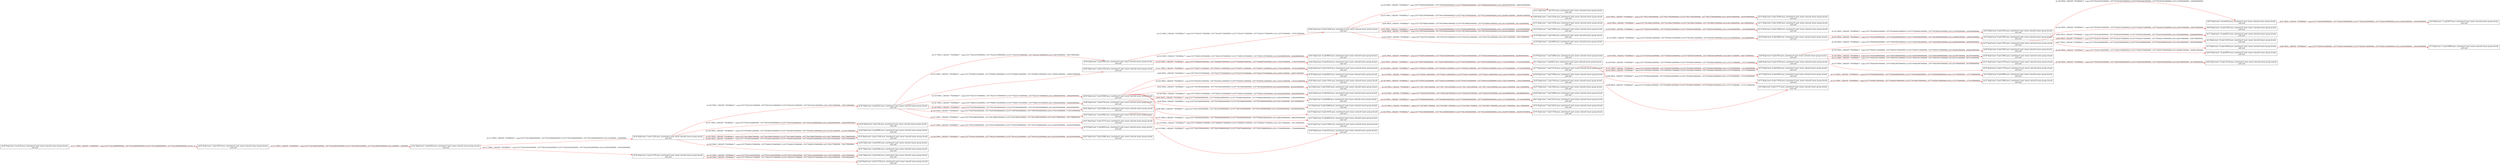 digraph  {
rankdir=LR
"8"[color=black,label="id:8 HopCount: 8 pid:1632 proc_starttime:0 cmd: owner uid:null owner group id:null,\n null null", shape=box,style=solid];
"37"[color=black,label="id:37 HopCount: 9 pid:11952 proc_starttime:0 cmd: owner uid:null owner group id:null,\n null null", shape=box,style=solid];
"8" -> "37" [id=128,__obj="PROC_CREATE"color=red,label="id:128 PROC_CREATE **NORMAL**  seqs:[1557792953803000000, 1557792953803000000] T:[1557792953803000000, 1557792953803000000] relT:[-826904000000, -826904000000]",style=solid];
"49"[color=black,label="id:49 HopCount: 9 pid:1920 proc_starttime:0 cmd: owner uid:null owner group id:null,\n null null", shape=box,style=solid];
"8" -> "49" [id=129,__obj="PROC_CREATE"color=red,label="id:129 PROC_CREATE **NORMAL**  seqs:[1557792953734000000, 1557792953734000000] T:[1557792953734000000, 1557792953734000000] relT:[-826835000000, -826835000000]",style=solid];
"50"[color=black,label="id:50 HopCount: 9 pid:12892 proc_starttime:0 cmd: owner uid:null owner group id:null,\n null null", shape=box,style=solid];
"8" -> "50" [id=130,__obj="PROC_CREATE"color=red,label="id:130 PROC_CREATE **NORMAL**  seqs:[1557792953906000000, 1557792953906000000] T:[1557792953906000000, 1557792953906000000] relT:[-827007000000, -827007000000]",style=solid];
"51"[color=black,label="id:51 HopCount: 9 pid:11076 proc_starttime:0 cmd: owner uid:null owner group id:null,\n null null", shape=box,style=solid];
"8" -> "51" [id=131,__obj="PROC_CREATE"color=red,label="id:131 PROC_CREATE **NORMAL**  seqs:[1557792953911000000, 1557792953911000000] T:[1557792953911000000, 1557792953911000000] relT:[-827012000000, -827012000000]",style=solid];
"29"[color=black,label="id:29 HopCount: 8 pid:5800 proc_starttime:0 cmd: owner uid:null owner group id:null,\n null null", shape=box,style=solid];
"52"[color=black,label="id:52 HopCount: 9 pid:1020 proc_starttime:0 cmd: owner uid:null owner group id:null,\n null null", shape=box,style=solid];
"29" -> "52" [id=132,__obj="PROC_CREATE"color=red,label="id:132 PROC_CREATE **NORMAL**  seqs:[1557792360491000000, 1557792360491000000] T:[1557792360491000000, 1557792360491000000] relT:[-233592000000, -233592000000]",style=solid];
"56"[color=black,label="id:56 HopCount: 5 pid:9296 proc_starttime:0 cmd: owner uid:null owner group id:null,\n null null", shape=box,style=solid];
"46"[color=black,label="id:46 HopCount: 6 pid:11636 proc_starttime:0 cmd: owner uid:null owner group id:null,\n null null", shape=box,style=solid];
"56" -> "46" [id=133,__obj="PROC_CREATE"color=red,label="id:133 PROC_CREATE **NORMAL**  seqs:[1557792234772000000, 1557792234772000000] T:[1557792234772000000, 1557792234772000000] relT:[-107873000000, -107873000000]",style=solid];
"78"[color=black,label="id:78 HopCount: 6 pid:8424 proc_starttime:0 cmd: owner uid:null owner group id:null,\n null null", shape=box,style=solid];
"54"[color=black,label="id:54 HopCount: 7 pid:13004 proc_starttime:0 cmd: owner uid:null owner group id:null,\n null null", shape=box,style=solid];
"78" -> "54" [id=134,__obj="PROC_CREATE"color=red,label="id:134 PROC_CREATE **NORMAL**  seqs:[1557792361146000000, 1557792361146000000] T:[1557792361146000000, 1557792361146000000] relT:[-234247000000, -234247000000]",style=solid];
"22"[color=black,label="id:22 HopCount: 4 pid:6232 proc_starttime:0 cmd: owner uid:null owner group id:null,\n null null", shape=box,style=solid];
"48"[color=black,label="id:48 HopCount: 5 pid:11352 proc_starttime:0 cmd: owner uid:null owner group id:null,\n null null", shape=box,style=solid];
"22" -> "48" [id=135,__obj="PROC_CREATE"color=red,label="id:135 PROC_CREATE **NORMAL**  seqs:[1557793496314000000, 1557793496314000000] T:[1557793496314000000, 1557793496314000000] relT:[-1369415000000, -1369415000000]",style=solid];
"20"[color=black,label="id:20 HopCount: 6 pid:11932 proc_starttime:0 cmd: owner uid:null owner group id:null,\n null null", shape=box,style=solid];
"55"[color=black,label="id:55 HopCount: 7 pid:7104 proc_starttime:0 cmd: owner uid:null owner group id:null,\n null null", shape=box,style=solid];
"20" -> "55" [id=136,__obj="PROC_CREATE"color=red,label="id:136 PROC_CREATE **NORMAL**  seqs:[1557793451032000000, 1557793451032000000] T:[1557793451032000000, 1557793451032000000] relT:[-1324133000000, -1324133000000]",style=solid];
"22" -> "56" [id=137,__obj="PROC_CREATE"color=red,label="id:137 PROC_CREATE **NORMAL**  seqs:[1557792233278000000, 1557792233278000000] T:[1557792233278000000, 1557792233278000000] relT:[-106379000000, -106379000000]",style=solid];
"0"[color=black,label="id:0 HopCount: 6 pid:10424 proc_starttime:0 cmd: owner uid:null owner group id:null,\n null null", shape=box,style=solid];
"57"[color=black,label="id:57 HopCount: 7 pid:1064 proc_starttime:0 cmd: owner uid:null owner group id:null,\n null null", shape=box,style=solid];
"0" -> "57" [id=138,__obj="PROC_CREATE"color=red,label="id:138 PROC_CREATE **NORMAL**  seqs:[1557792772051000000, 1557792772051000000] T:[1557792772051000000, 1557792772051000000] relT:[-645152000000, -645152000000]",style=solid];
"58"[color=black,label="id:58 HopCount: 5 pid:12908 proc_starttime:0 cmd: owner uid:null owner group id:null,\n null null", shape=box,style=solid];
"22" -> "58" [id=139,__obj="PROC_CREATE"color=red,label="id:139 PROC_CREATE **NORMAL**  seqs:[1557792233719000000, 1557792233719000000] T:[1557792233719000000, 1557792233719000000] relT:[-106820000000, -106820000000]",style=solid];
"23"[color=black,label="id:23 HopCount: 6 pid:5544 proc_starttime:0 cmd: owner uid:null owner group id:null,\n null null", shape=box,style=solid];
"59"[color=black,label="id:59 HopCount: 7 pid:10860 proc_starttime:0 cmd: owner uid:null owner group id:null,\n null null", shape=box,style=solid];
"23" -> "59" [id=140,__obj="PROC_CREATE"color=red,label="id:140 PROC_CREATE **NORMAL**  seqs:[1557792952387000000, 1557792952387000000] T:[1557792952387000000, 1557792952387000000] relT:[-825488000000, -825488000000]",style=solid];
"60"[color=black,label="id:60 HopCount: 5 pid:5724 proc_starttime:0 cmd: owner uid:null owner group id:null,\n null null", shape=box,style=solid];
"22" -> "60" [id=141,__obj="PROC_CREATE"color=red,label="id:141 PROC_CREATE **NORMAL**  seqs:[1557792891161000000, 1557792891161000000] T:[1557792891161000000, 1557792891161000000] relT:[-764262000000, -764262000000]",style=solid];
"62"[color=black,label="id:62 HopCount: 5 pid:10060 proc_starttime:0 cmd: owner uid:null owner group id:null,\n null null", shape=box,style=solid];
"22" -> "62" [id=142,__obj="PROC_CREATE"color=red,label="id:142 PROC_CREATE **NORMAL**  seqs:[1557792769349000000, 1557792769349000000] T:[1557792769349000000, 1557792769349000000] relT:[-642450000000, -642450000000]",style=solid];
"53"[color=black,label="id:53 HopCount: 9 pid:7692 proc_starttime:0 cmd: owner uid:null owner group id:null,\n null null", shape=box,style=solid];
"29" -> "53" [id=143,__obj="PROC_CREATE"color=red,label="id:143 PROC_CREATE **NORMAL**  seqs:[1557792362960000000, 1557792362960000000] T:[1557792362960000000, 1557792362960000000] relT:[-236061000000, -236061000000]",style=solid];
"64"[color=black,label="id:64 HopCount: 10 pid:9952 proc_starttime:0 cmd: owner uid:null owner group id:null,\n null null", shape=box,style=solid];
"49" -> "64" [id=144,__obj="PROC_CREATE"color=red,label="id:144 PROC_CREATE **NORMAL**  seqs:[1557792953766000000, 1557792953766000000] T:[1557792953766000000, 1557792953766000000] relT:[-826867000000, -826867000000]",style=solid];
"21"[color=black,label="id:21 HopCount: 7 pid:7612 proc_starttime:0 cmd: owner uid:null owner group id:null,\n null null", shape=box,style=solid];
"46" -> "21" [id=145,__obj="PROC_CREATE"color=red,label="id:145 PROC_CREATE **NORMAL**  seqs:[1557795009259000000, 1557795009259000000] T:[1557795009259000000, 1557795009259000000] relT:[-2882360000000, -2882360000000]",style=solid];
"65"[color=black,label="id:65 HopCount: 10 pid:12136 proc_starttime:0 cmd: owner uid:null owner group id:null,\n null null", shape=box,style=solid];
"51" -> "65" [id=146,__obj="PROC_CREATE"color=red,label="id:146 PROC_CREATE **NORMAL**  seqs:[1557792953945000000, 1557792953945000000] T:[1557792953945000000, 1557792953945000000] relT:[-827046000000, -827046000000]",style=solid];
"66"[color=black,label="id:66 HopCount: 7 pid:13220 proc_starttime:0 cmd: owner uid:null owner group id:null,\n null null", shape=box,style=solid];
"46" -> "66" [id=147,__obj="PROC_CREATE"color=red,label="id:147 PROC_CREATE **NORMAL**  seqs:[1557794155950000000, 1557794155950000000] T:[1557794155950000000, 1557794155950000000] relT:[-2029051000000, -2029051000000]",style=solid];
"67"[color=black,label="id:67 HopCount: 10 pid:832 proc_starttime:0 cmd: owner uid:null owner group id:null,\n null null", shape=box,style=solid];
"53" -> "67" [id=148,__obj="PROC_CREATE"color=red,label="id:148 PROC_CREATE **NORMAL**  seqs:[1557792363281000000, 1557792363281000000] T:[1557792363281000000, 1557792363281000000] relT:[-236382000000, -236382000000]",style=solid];
"77"[color=black,label="id:77 HopCount: 7 pid:13136 proc_starttime:0 cmd: owner uid:null owner group id:null,\n null null", shape=box,style=solid];
"68"[color=black,label="id:68 HopCount: 8 pid:12700 proc_starttime:0 cmd: owner uid:null owner group id:null,\n null null", shape=box,style=solid];
"77" -> "68" [id=149,__obj="PROC_CREATE"color=red,label="id:149 PROC_CREATE **NORMAL**  seqs:[1557793500612000000, 1557793500612000000] T:[1557793500612000000, 1557793500612000000] relT:[-1373713000000, -1373713000000]",style=solid];
"69"[color=black,label="id:69 HopCount: 10 pid:1504 proc_starttime:0 cmd: owner uid:null owner group id:null,\n null null", shape=box,style=solid];
"53" -> "69" [id=150,__obj="PROC_CREATE"color=red,label="id:150 PROC_CREATE **NORMAL**  seqs:[1557792363272000000, 1557792363272000000] T:[1557792363272000000, 1557792363272000000] relT:[-236373000000, -236373000000]",style=solid];
"70"[color=black,label="id:70 HopCount: 8 pid:6320 proc_starttime:0 cmd: owner uid:null owner group id:null,\n null null", shape=box,style=solid];
"77" -> "70" [id=151,__obj="PROC_CREATE"color=red,label="id:151 PROC_CREATE **NORMAL**  seqs:[1557793500335000000, 1557793500335000000] T:[1557793500335000000, 1557793500335000000] relT:[-1373436000000, -1373436000000]",style=solid];
"2"[color=black,label="id:2 HopCount: 6 pid:8088 proc_starttime:0 cmd: owner uid:null owner group id:null,\n null null", shape=box,style=solid];
"61"[color=black,label="id:61 HopCount: 7 pid:12272 proc_starttime:0 cmd: owner uid:null owner group id:null,\n null null", shape=box,style=solid];
"2" -> "61" [id=152,__obj="PROC_CREATE"color=red,label="id:152 PROC_CREATE **NORMAL**  seqs:[1557793498544000000, 1557793498544000000] T:[1557793498544000000, 1557793498544000000] relT:[-1371645000000, -1371645000000]",style=solid];
"72"[color=black,label="id:72 HopCount: 8 pid:8356 proc_starttime:0 cmd: owner uid:null owner group id:null,\n null null", shape=box,style=solid];
"77" -> "72" [id=153,__obj="PROC_CREATE"color=red,label="id:153 PROC_CREATE **NORMAL**  seqs:[1557793500617000000, 1557793500617000000] T:[1557793500617000000, 1557793500617000000] relT:[-1373718000000, -1373718000000]",style=solid];
"3"[color=black,label="id:3 HopCount: 6 pid:12688 proc_starttime:0 cmd: owner uid:null owner group id:null,\n null null", shape=box,style=solid];
"73"[color=black,label="id:73 HopCount: 7 pid:12812 proc_starttime:0 cmd: owner uid:null owner group id:null,\n null null", shape=box,style=solid];
"3" -> "73" [id=154,__obj="PROC_CREATE"color=red,label="id:154 PROC_CREATE **NORMAL**  seqs:[1557792768077000000, 1557792768077000000] T:[1557792768077000000, 1557792768077000000] relT:[-641178000000, -641178000000]",style=solid];
"63"[color=black,label="id:63 HopCount: 5 pid:3992 proc_starttime:0 cmd: owner uid:null owner group id:null,\n null null", shape=box,style=solid];
"22" -> "63" [id=155,__obj="PROC_CREATE"color=red,label="id:155 PROC_CREATE **NORMAL**  seqs:[1557793870054000000, 1557793870054000000] T:[1557793870054000000, 1557793870054000000] relT:[-1743155000000, -1743155000000]",style=solid];
"15"[color=black,label="id:15 HopCount: 6 pid:10164 proc_starttime:0 cmd: owner uid:null owner group id:null,\n null null", shape=box,style=solid];
"75"[color=black,label="id:75 HopCount: 7 pid:11728 proc_starttime:0 cmd: owner uid:null owner group id:null,\n null null", shape=box,style=solid];
"15" -> "75" [id=156,__obj="PROC_CREATE"color=red,label="id:156 PROC_CREATE **NORMAL**  seqs:[1557794156406000000, 1557794156406000000] T:[1557794156406000000, 1557794156406000000] relT:[-2029507000000, -2029507000000]",style=solid];
"24"[color=black,label="id:24 HopCount: 4 pid:764 proc_starttime:0 cmd: owner uid:null owner group id:null,\n null null", shape=box,style=solid];
"76"[color=black,label="id:76 HopCount: 5 pid:8924 proc_starttime:0 cmd: owner uid:null owner group id:null,\n null null", shape=box,style=solid];
"24" -> "76" [id=157,__obj="PROC_CREATE"color=red,label="id:157 PROC_CREATE **NORMAL**  seqs:[1557795353369000000, 1557795353369000000] T:[1557795353369000000, 1557795353369000000] relT:[-3226470000000, -3226470000000]",style=solid];
"40"[color=black,label="id:40 HopCount: 6 pid:12476 proc_starttime:0 cmd: owner uid:null owner group id:null,\n null null", shape=box,style=solid];
"40" -> "77" [id=158,__obj="PROC_CREATE"color=red,label="id:158 PROC_CREATE **NORMAL**  seqs:[1557793500131000000, 1557793500131000000] T:[1557793500131000000, 1557793500131000000] relT:[-1373232000000, -1373232000000]",style=solid];
"58" -> "78" [id=80,__obj="PROC_CREATE"color=red,label="id:80 PROC_CREATE **NORMAL**  seqs:[1557792357570000000, 1557792357570000000] T:[1557792357570000000, 1557792357570000000] relT:[-230671000000, -230671000000]",style=solid];
"42"[color=black,label="id:42 HopCount: 6 pid:8820 proc_starttime:0 cmd: owner uid:null owner group id:null,\n null null", shape=box,style=solid];
"79"[color=black,label="id:79 HopCount: 7 pid:12940 proc_starttime:0 cmd: owner uid:null owner group id:null,\n null null", shape=box,style=solid];
"42" -> "79" [id=81,__obj="PROC_CREATE"color=red,label="id:81 PROC_CREATE **NORMAL**  seqs:[1557792951804000000, 1557792951804000000] T:[1557792951804000000, 1557792951804000000] relT:[-824905000000, -824905000000]",style=solid];
"58" -> "0" [id=82,__obj="PROC_CREATE"color=red,label="id:82 PROC_CREATE **NORMAL**  seqs:[1557792769342000000, 1557792769342000000] T:[1557792769342000000, 1557792769342000000] relT:[-642443000000, -642443000000]",style=solid];
"58" -> "2" [id=83,__obj="PROC_CREATE"color=red,label="id:83 PROC_CREATE **NORMAL**  seqs:[1557793496258000000, 1557793496258000000] T:[1557793496258000000, 1557793496258000000] relT:[-1369359000000, -1369359000000]",style=solid];
"71"[color=black,label="id:71 HopCount: 10 pid:6612 proc_starttime:0 cmd: owner uid:null owner group id:null,\n null null", shape=box,style=solid];
"53" -> "71" [id=84,__obj="PROC_CREATE"color=red,label="id:84 PROC_CREATE **NORMAL**  seqs:[1557792363203000000, 1557792363203000000] T:[1557792363203000000, 1557792363203000000] relT:[-236304000000, -236304000000]",style=solid];
"4"[color=black,label="id:4 HopCount: 10 pid:12216 proc_starttime:0 cmd: owner uid:null owner group id:null,\n null null", shape=box,style=solid];
"53" -> "4" [id=85,__obj="PROC_CREATE"color=red,label="id:85 PROC_CREATE **NORMAL**  seqs:[1557792363273000000, 1557792363273000000] T:[1557792363273000000, 1557792363273000000] relT:[-236374000000, -236374000000]",style=solid];
"74"[color=black,label="id:74 HopCount: 8 pid:11520 proc_starttime:0 cmd: owner uid:null owner group id:null,\n null null", shape=box,style=solid];
"77" -> "74" [id=86,__obj="PROC_CREATE"color=red,label="id:86 PROC_CREATE **NORMAL**  seqs:[1557793500234000000, 1557793500234000000] T:[1557793500234000000, 1557793500234000000] relT:[-1373335000000, -1373335000000]",style=solid];
"5"[color=black,label="id:5 HopCount: 10 pid:10436 proc_starttime:0 cmd: owner uid:null owner group id:null,\n null null", shape=box,style=solid];
"53" -> "5" [id=87,__obj="PROC_CREATE"color=red,label="id:87 PROC_CREATE **NORMAL**  seqs:[1557792363089000000, 1557792363089000000] T:[1557792363089000000, 1557792363089000000] relT:[-236190000000, -236190000000]",style=solid];
"6"[color=black,label="id:6 HopCount: 8 pid:11772 proc_starttime:0 cmd: owner uid:null owner group id:null,\n null null", shape=box,style=solid];
"77" -> "6" [id=88,__obj="PROC_CREATE"color=red,label="id:88 PROC_CREATE **NORMAL**  seqs:[1557793500612000000, 1557793500612000000] T:[1557793500612000000, 1557793500612000000] relT:[-1373713000000, -1373713000000]",style=solid];
"7"[color=black,label="id:7 HopCount: 11 pid:10600 proc_starttime:0 cmd: owner uid:null owner group id:null,\n null null", shape=box,style=solid];
"5" -> "7" [id=89,__obj="PROC_CREATE"color=red,label="id:89 PROC_CREATE **NORMAL**  seqs:[1557792363144000000, 1557792363144000000] T:[1557792363144000000, 1557792363144000000] relT:[-236245000000, -236245000000]",style=solid];
"79" -> "8" [id=90,__obj="PROC_CREATE"color=red,label="id:90 PROC_CREATE **NORMAL**  seqs:[1557792953614000000, 1557792953614000000] T:[1557792953614000000, 1557792953614000000] relT:[-826715000000, -826715000000]",style=solid];
"9"[color=black,label="id:9 HopCount: 11 pid:8276 proc_starttime:0 cmd: owner uid:null owner group id:null,\n null null", shape=box,style=solid];
"67" -> "9" [id=91,__obj="PROC_CREATE"color=red,label="id:91 PROC_CREATE **NORMAL**  seqs:[1557792363309000000, 1557792363309000000] T:[1557792363309000000, 1557792363309000000] relT:[-236410000000, -236410000000]",style=solid];
"10"[color=black,label="id:10 HopCount: 8 pid:13284 proc_starttime:0 cmd: owner uid:null owner group id:null,\n null null", shape=box,style=solid];
"66" -> "10" [id=92,__obj="PROC_CREATE"color=red,label="id:92 PROC_CREATE **NORMAL**  seqs:[1557794157663000000, 1557794157663000000] T:[1557794157663000000, 1557794157663000000] relT:[-2030764000000, -2030764000000]",style=solid];
"44"[color=black,label="id:44 HopCount: 6 pid:9120 proc_starttime:0 cmd: owner uid:null owner group id:null,\n null null", shape=box,style=solid];
"1"[color=black,label="id:1 HopCount: 7 pid:6912 proc_starttime:0 cmd: owner uid:null owner group id:null,\n null null", shape=box,style=solid];
"44" -> "1" [id=93,__obj="PROC_CREATE"color=red,label="id:93 PROC_CREATE **NORMAL**  seqs:[1557793870290000000, 1557793870290000000] T:[1557793870290000000, 1557793870290000000] relT:[-1743391000000, -1743391000000]",style=solid];
"12"[color=black,label="id:12 HopCount: 7 pid:12184 proc_starttime:0 cmd: owner uid:null owner group id:null,\n null null", shape=box,style=solid];
"11"[color=black,label="id:11 HopCount: 8 pid:12296 proc_starttime:0 cmd: owner uid:null owner group id:null,\n null null", shape=box,style=solid];
"12" -> "11" [id=94,__obj="PROC_CREATE"color=red,label="id:94 PROC_CREATE **NORMAL**  seqs:[1557792768237000000, 1557792768237000000] T:[1557792768237000000, 1557792768237000000] relT:[-641338000000, -641338000000]",style=solid];
"46" -> "12" [id=95,__obj="PROC_CREATE"color=red,label="id:95 PROC_CREATE **NORMAL**  seqs:[1557792768061000000, 1557792768061000000] T:[1557792768061000000, 1557792768061000000] relT:[-641162000000, -641162000000]",style=solid];
"58" -> "3" [id=96,__obj="PROC_CREATE"color=red,label="id:96 PROC_CREATE **NORMAL**  seqs:[1557792768004000000, 1557792768004000000] T:[1557792768004000000, 1557792768004000000] relT:[-641105000000, -641105000000]",style=solid];
"14"[color=black,label="id:14 HopCount: 7 pid:12940 proc_starttime:0 cmd: owner uid:null owner group id:null,\n null null", shape=box,style=solid];
"46" -> "14" [id=97,__obj="PROC_CREATE"color=red,label="id:97 PROC_CREATE **NORMAL**  seqs:[1557793450206000000, 1557793450206000000] T:[1557793450206000000, 1557793450206000000] relT:[-1323307000000, -1323307000000]",style=solid];
"58" -> "15" [id=98,__obj="PROC_CREATE"color=red,label="id:98 PROC_CREATE **NORMAL**  seqs:[1557794155959000000, 1557794155959000000] T:[1557794155959000000, 1557794155959000000] relT:[-2029060000000, -2029060000000]",style=solid];
"16"[color=black,label="id:16 HopCount: 7 pid:1440 proc_starttime:0 cmd: owner uid:null owner group id:null,\n null null", shape=box,style=solid];
"46" -> "16" [id=99,__obj="PROC_CREATE"color=red,label="id:99 PROC_CREATE **NORMAL**  seqs:[1557792769342000000, 1557792769342000000] T:[1557792769342000000, 1557792769342000000] relT:[-642443000000, -642443000000]",style=solid];
"34"[color=black,label="id:34 HopCount: 3 pid:11220 proc_starttime:0 cmd: owner uid:null owner group id:null,\n null null", shape=box,style=solid];
"38"[color=black,label="id:38 HopCount: 4 pid:9692 proc_starttime:0 cmd: owner uid:null owner group id:null,\n null null", shape=box,style=solid];
"34" -> "38" [id=100,__obj="PROC_CREATE"color=red,label="id:100 PROC_CREATE **NORMAL**  seqs:[1557795346412000000, 1557795346412000000] T:[1557795346412000000, 1557795346412000000] relT:[-3219513000000, -3219513000000]",style=solid];
"17"[color=black,label="id:17 HopCount: 6 pid:9040 proc_starttime:0 cmd: owner uid:null owner group id:null,\n null null", shape=box,style=solid];
"58" -> "17" [id=101,__obj="PROC_CREATE"color=red,label="id:101 PROC_CREATE **NORMAL**  seqs:[1557795009258000000, 1557795009258000000] T:[1557795009258000000, 1557795009258000000] relT:[-2882359000000, -2882359000000]",style=solid];
"18"[color=black,label="id:18 HopCount: 7 pid:4028 proc_starttime:0 cmd: owner uid:null owner group id:null,\n null null", shape=box,style=solid];
"46" -> "18" [id=102,__obj="PROC_CREATE"color=red,label="id:102 PROC_CREATE **NORMAL**  seqs:[1557792357613000000, 1557792357613000000] T:[1557792357613000000, 1557792357613000000] relT:[-230714000000, -230714000000]",style=solid];
"19"[color=black,label="id:19 HopCount: 4 pid:11436 proc_starttime:0 cmd: owner uid:null owner group id:null,\n null null", shape=box,style=solid];
"34" -> "19" [id=103,__obj="PROC_CREATE"color=red,label="id:103 PROC_CREATE **NORMAL**  seqs:[1557794158687000000, 1557794158687000000] T:[1557794158687000000, 1557794158687000000] relT:[-2031788000000, -2031788000000]",style=solid];
"58" -> "20" [id=104,__obj="PROC_CREATE"color=red,label="id:104 PROC_CREATE **NORMAL**  seqs:[1557793450212000000, 1557793450212000000] T:[1557793450212000000, 1557793450212000000] relT:[-1323313000000, -1323313000000]",style=solid];
"34" -> "22" [id=105,__obj="PROC_CREATE"color=red,label="id:105 PROC_CREATE **NORMAL**  seqs:[1557792233212000000, 1557792233212000000] T:[1557792233212000000, 1557792233212000000] relT:[-106313000000, -106313000000]",style=solid];
"58" -> "23" [id=106,__obj="PROC_CREATE"color=red,label="id:106 PROC_CREATE **NORMAL**  seqs:[1557792951353000000, 1557792951353000000] T:[1557792951353000000, 1557792951353000000] relT:[-824454000000, -824454000000]",style=solid];
"34" -> "24" [id=107,__obj="PROC_CREATE"color=red,label="id:107 PROC_CREATE **NORMAL**  seqs:[1557795353358000000, 1557795353358000000] T:[1557795353358000000, 1557795353358000000] relT:[-3226459000000, -3226459000000]",style=solid];
"26"[color=black,label="id:26 HopCount: 4 pid:9384 proc_starttime:0 cmd: owner uid:null owner group id:null,\n null null", shape=box,style=solid];
"34" -> "26" [id=108,__obj="PROC_CREATE"color=red,label="id:108 PROC_CREATE **NORMAL**  seqs:[1557795394254000000, 1557795394254000000] T:[1557795394254000000, 1557795394254000000] relT:[-3267355000000, -3267355000000]",style=solid];
"13"[color=black,label="id:13 HopCount: 8 pid:11660 proc_starttime:0 cmd: owner uid:null owner group id:null,\n null null", shape=box,style=solid];
"14" -> "13" [id=109,__obj="PROC_CREATE"color=red,label="id:109 PROC_CREATE **NORMAL**  seqs:[1557793450335000000, 1557793450335000000] T:[1557793450335000000, 1557793450335000000] relT:[-1323436000000, -1323436000000]",style=solid];
"18" -> "29" [id=110,__obj="PROC_CREATE"color=red,label="id:110 PROC_CREATE **NORMAL**  seqs:[1557792358135000000, 1557792358135000000] T:[1557792358135000000, 1557792358135000000] relT:[-231236000000, -231236000000]",style=solid];
"28"[color=black,label="id:28 HopCount: 0 pid:36 proc_starttime:0 cmd: owner uid:null owner group id:null,\n null null", shape=box,style=solid];
"30"[color=black,label="id:30 HopCount: 1 pid:10676 proc_starttime:0 cmd: owner uid:null owner group id:null,\n null null", shape=box,style=solid];
"28" -> "30" [id=111,__obj="PROC_CREATE"color=red,label="id:111 PROC_CREATE **NORMAL**  seqs:[1557792126899000000, 1557792126899000000] T:[1557792126899000000, 1557792126899000000] relT:[0, 0]",style=solid];
"31"[color=black,label="id:31 HopCount: 9 pid:12984 proc_starttime:0 cmd: owner uid:null owner group id:null,\n null null", shape=box,style=solid];
"74" -> "31" [id=112,__obj="PROC_CREATE"color=red,label="id:112 PROC_CREATE **NORMAL**  seqs:[1557793500278000000, 1557793500278000000] T:[1557793500278000000, 1557793500278000000] relT:[-1373379000000, -1373379000000]",style=solid];
"32"[color=black,label="id:32 HopCount: 2 pid:4560 proc_starttime:0 cmd: owner uid:null owner group id:null,\n null null", shape=box,style=solid];
"30" -> "32" [id=113,__obj="PROC_CREATE"color=red,label="id:113 PROC_CREATE **NORMAL**  seqs:[1557792126901000000, 1557792126901000000] T:[1557792126901000000, 1557792126901000000] relT:[-2000000, -2000000]",style=solid];
"33"[color=black,label="id:33 HopCount: 9 pid:4908 proc_starttime:0 cmd: owner uid:null owner group id:null,\n null null", shape=box,style=solid];
"72" -> "33" [id=114,__obj="PROC_CREATE"color=red,label="id:114 PROC_CREATE **NORMAL**  seqs:[1557793500648000000, 1557793500648000000] T:[1557793500648000000, 1557793500648000000] relT:[-1373749000000, -1373749000000]",style=solid];
"32" -> "34" [id=115,__obj="PROC_CREATE"color=red,label="id:115 PROC_CREATE **NORMAL**  seqs:[1557792126940000000, 1557792126940000000] T:[1557792126940000000, 1557792126940000000] relT:[-41000000, -41000000]",style=solid];
"35"[color=black,label="id:35 HopCount: 9 pid:11704 proc_starttime:0 cmd: owner uid:null owner group id:null,\n null null", shape=box,style=solid];
"8" -> "35" [id=116,__obj="PROC_CREATE"color=red,label="id:116 PROC_CREATE **NORMAL**  seqs:[1557792953907000000, 1557792953907000000] T:[1557792953907000000, 1557792953907000000] relT:[-827008000000, -827008000000]",style=solid];
"36"[color=black,label="id:36 HopCount: 3 pid:11576 proc_starttime:0 cmd: owner uid:null owner group id:null,\n null null", shape=box,style=solid];
"32" -> "36" [id=117,__obj="PROC_CREATE"color=red,label="id:117 PROC_CREATE **NORMAL**  seqs:[1557792230352000000, 1557792230352000000] T:[1557792230352000000, 1557792230352000000] relT:[-103453000000, -103453000000]",style=solid];
"25"[color=black,label="id:25 HopCount: 6 pid:11664 proc_starttime:0 cmd: owner uid:null owner group id:null,\n null null", shape=box,style=solid];
"60" -> "25" [id=118,__obj="PROC_CREATE"color=red,label="id:118 PROC_CREATE **NORMAL**  seqs:[1557792892077000000, 1557792892077000000] T:[1557792892077000000, 1557792892077000000] relT:[-765178000000, -765178000000]",style=solid];
"39"[color=black,label="id:39 HopCount: 6 pid:4140 proc_starttime:0 cmd: owner uid:null owner group id:null,\n null null", shape=box,style=solid];
"63" -> "39" [id=119,__obj="PROC_CREATE"color=red,label="id:119 PROC_CREATE **NORMAL**  seqs:[1557793870948000000, 1557793870948000000] T:[1557793870948000000, 1557793870948000000] relT:[-1744049000000, -1744049000000]",style=solid];
"27"[color=black,label="id:27 HopCount: 4 pid:6340 proc_starttime:0 cmd: owner uid:null owner group id:null,\n null null", shape=box,style=solid];
"34" -> "27" [id=120,__obj="PROC_CREATE"color=red,label="id:120 PROC_CREATE **NORMAL**  seqs:[1557792891074000000, 1557792891074000000] T:[1557792891074000000, 1557792891074000000] relT:[-764175000000, -764175000000]",style=solid];
"48" -> "40" [id=121,__obj="PROC_CREATE"color=red,label="id:121 PROC_CREATE **NORMAL**  seqs:[1557793497115000000, 1557793497115000000] T:[1557793497115000000, 1557793497115000000] relT:[-1370216000000, -1370216000000]",style=solid];
"41"[color=black,label="id:41 HopCount: 4 pid:1920 proc_starttime:0 cmd: owner uid:null owner group id:null,\n null null", shape=box,style=solid];
"36" -> "41" [id=122,__obj="PROC_CREATE"color=red,label="id:122 PROC_CREATE **NORMAL**  seqs:[1557792231652000000, 1557792231652000000] T:[1557792231652000000, 1557792231652000000] relT:[-104753000000, -104753000000]",style=solid];
"56" -> "42" [id=123,__obj="PROC_CREATE"color=red,label="id:123 PROC_CREATE **NORMAL**  seqs:[1557792951397000000, 1557792951397000000] T:[1557792951397000000, 1557792951397000000] relT:[-824498000000, -824498000000]",style=solid];
"43"[color=black,label="id:43 HopCount: 4 pid:12728 proc_starttime:0 cmd: owner uid:null owner group id:null,\n null null", shape=box,style=solid];
"36" -> "43" [id=124,__obj="PROC_CREATE"color=red,label="id:124 PROC_CREATE **NORMAL**  seqs:[1557792231977000000, 1557792231977000000] T:[1557792231977000000, 1557792231977000000] relT:[-105078000000, -105078000000]",style=solid];
"56" -> "44" [id=125,__obj="PROC_CREATE"color=red,label="id:125 PROC_CREATE **NORMAL**  seqs:[1557793869874000000, 1557793869874000000] T:[1557793869874000000, 1557793869874000000] relT:[-1742975000000, -1742975000000]",style=solid];
"45"[color=black,label="id:45 HopCount: 5 pid:12960 proc_starttime:0 cmd: owner uid:null owner group id:null,\n null null", shape=box,style=solid];
"19" -> "45" [id=126,__obj="PROC_CREATE"color=red,label="id:126 PROC_CREATE **NORMAL**  seqs:[1557794162142000000, 1557794162142000000] T:[1557794162142000000, 1557794162142000000] relT:[-2035243000000, -2035243000000]",style=solid];
"47"[color=black,label="id:47 HopCount: 5 pid:11272 proc_starttime:0 cmd: owner uid:null owner group id:null,\n null null", shape=box,style=solid];
"22" -> "47" [id=127,__obj="PROC_CREATE"color=red,label="id:127 PROC_CREATE **NORMAL**  seqs:[1557794158687000000, 1557794158687000000] T:[1557794158687000000, 1557794158687000000] relT:[-2031788000000, -2031788000000]",style=solid];
}
